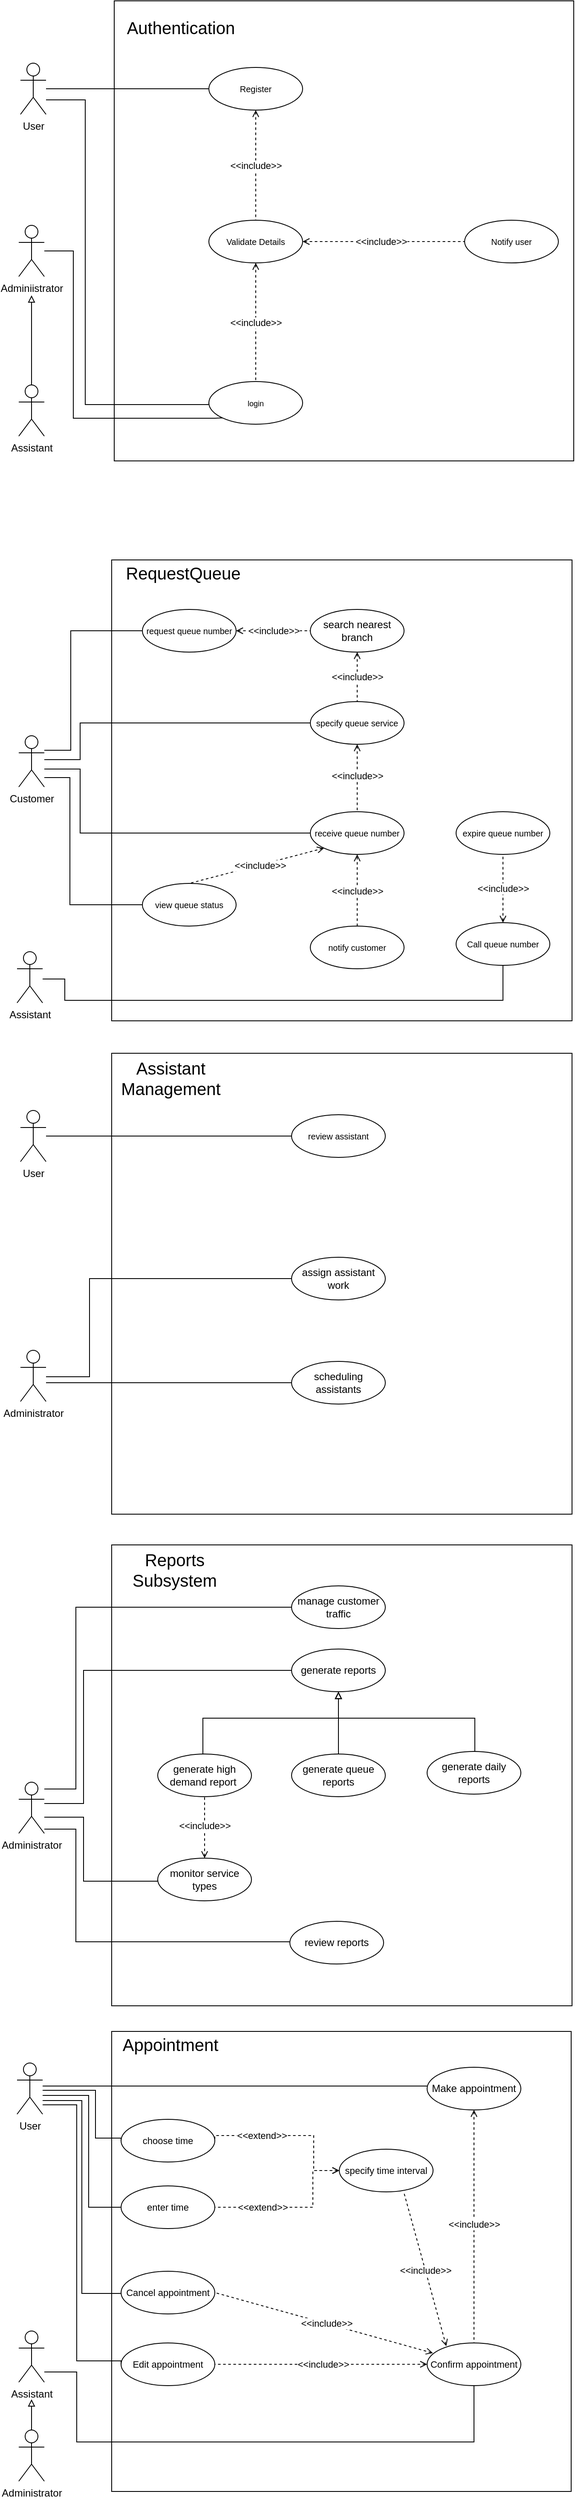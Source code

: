 <mxfile version="21.0.8" type="github">
  <diagram name="Page-1" id="04dcsTC4cPjTp2mski-B">
    <mxGraphModel dx="880" dy="522" grid="0" gridSize="10" guides="1" tooltips="1" connect="1" arrows="1" fold="1" page="1" pageScale="1" pageWidth="827" pageHeight="1169" math="0" shadow="0">
      <root>
        <mxCell id="0" />
        <mxCell id="1" parent="0" />
        <mxCell id="7P2rCcVZ9uP521jr0hwc-1" value="User" style="shape=umlActor;verticalLabelPosition=bottom;verticalAlign=top;html=1;outlineConnect=0;" parent="1" vertex="1">
          <mxGeometry x="24" y="128" width="30" height="60" as="geometry" />
        </mxCell>
        <mxCell id="7P2rCcVZ9uP521jr0hwc-2" value="Adminiistrator" style="shape=umlActor;verticalLabelPosition=bottom;verticalAlign=top;html=1;outlineConnect=0;" parent="1" vertex="1">
          <mxGeometry x="22" y="318" width="30" height="60" as="geometry" />
        </mxCell>
        <mxCell id="7P2rCcVZ9uP521jr0hwc-4" value="" style="whiteSpace=wrap;html=1;aspect=fixed;connectable=1;" parent="1" vertex="1">
          <mxGeometry x="134" y="55" width="539" height="539" as="geometry" />
        </mxCell>
        <mxCell id="7P2rCcVZ9uP521jr0hwc-31" value="&lt;font size=&quot;1&quot;&gt;Register&lt;/font&gt;" style="ellipse;whiteSpace=wrap;html=1;spacing=2;" parent="1" vertex="1">
          <mxGeometry x="245" y="133" width="110" height="50" as="geometry" />
        </mxCell>
        <mxCell id="7P2rCcVZ9uP521jr0hwc-33" style="edgeStyle=orthogonalEdgeStyle;rounded=0;orthogonalLoop=1;jettySize=auto;html=1;endArrow=none;endFill=0;entryX=0;entryY=0.5;entryDx=0;entryDy=0;" parent="1" source="7P2rCcVZ9uP521jr0hwc-1" target="7P2rCcVZ9uP521jr0hwc-31" edge="1">
          <mxGeometry relative="1" as="geometry">
            <Array as="points">
              <mxPoint x="199" y="158" />
              <mxPoint x="199" y="158" />
            </Array>
            <mxPoint x="64" y="153" as="sourcePoint" />
          </mxGeometry>
        </mxCell>
        <mxCell id="7P2rCcVZ9uP521jr0hwc-49" value="&amp;lt;&amp;lt;include&amp;gt;&amp;gt;" style="endArrow=none;endFill=0;html=1;rounded=0;startArrow=open;startFill=0;dashed=1;entryX=0.5;entryY=0;entryDx=0;entryDy=0;exitX=0.5;exitY=1;exitDx=0;exitDy=0;" parent="1" source="7P2rCcVZ9uP521jr0hwc-31" target="mNF3Hu6_8OeLuetjxDzB-6" edge="1">
          <mxGeometry width="160" relative="1" as="geometry">
            <mxPoint x="359" y="342" as="sourcePoint" />
            <mxPoint x="338" y="261" as="targetPoint" />
          </mxGeometry>
        </mxCell>
        <mxCell id="mNF3Hu6_8OeLuetjxDzB-2" value="&lt;font style=&quot;font-size: 20px;&quot;&gt;Authentication&amp;nbsp;&lt;/font&gt;" style="text;html=1;strokeColor=none;fillColor=none;align=center;verticalAlign=middle;whiteSpace=wrap;rounded=0;" vertex="1" parent="1">
          <mxGeometry x="185" y="71" width="60" height="30" as="geometry" />
        </mxCell>
        <mxCell id="mNF3Hu6_8OeLuetjxDzB-5" value="&lt;font style=&quot;font-size: 9px;&quot;&gt;login&lt;/font&gt;" style="ellipse;whiteSpace=wrap;html=1;spacing=2;" vertex="1" parent="1">
          <mxGeometry x="245" y="501" width="110" height="50" as="geometry" />
        </mxCell>
        <mxCell id="mNF3Hu6_8OeLuetjxDzB-6" value="&lt;font size=&quot;1&quot;&gt;Validate Details&lt;/font&gt;" style="ellipse;whiteSpace=wrap;html=1;spacing=2;" vertex="1" parent="1">
          <mxGeometry x="245" y="312" width="110" height="50" as="geometry" />
        </mxCell>
        <mxCell id="mNF3Hu6_8OeLuetjxDzB-8" value="&lt;font size=&quot;1&quot;&gt;Notify user&lt;/font&gt;" style="ellipse;whiteSpace=wrap;html=1;spacing=2;" vertex="1" parent="1">
          <mxGeometry x="545" y="312" width="110" height="50" as="geometry" />
        </mxCell>
        <mxCell id="mNF3Hu6_8OeLuetjxDzB-11" value="&amp;lt;&amp;lt;include&amp;gt;&amp;gt;" style="endArrow=none;endFill=0;html=1;rounded=0;startArrow=open;startFill=0;dashed=1;exitX=1;exitY=0.5;exitDx=0;exitDy=0;" edge="1" parent="1" source="mNF3Hu6_8OeLuetjxDzB-6" target="mNF3Hu6_8OeLuetjxDzB-8">
          <mxGeometry x="-0.034" width="160" relative="1" as="geometry">
            <mxPoint x="502" y="173" as="sourcePoint" />
            <mxPoint x="362" y="410" as="targetPoint" />
            <mxPoint as="offset" />
          </mxGeometry>
        </mxCell>
        <mxCell id="mNF3Hu6_8OeLuetjxDzB-17" style="edgeStyle=orthogonalEdgeStyle;rounded=0;orthogonalLoop=1;jettySize=auto;html=1;endArrow=none;endFill=0;entryX=0;entryY=1;entryDx=0;entryDy=0;" edge="1" parent="1" source="7P2rCcVZ9uP521jr0hwc-2" target="mNF3Hu6_8OeLuetjxDzB-5">
          <mxGeometry relative="1" as="geometry">
            <Array as="points">
              <mxPoint x="86" y="348" />
              <mxPoint x="86" y="544" />
              <mxPoint x="252" y="544" />
            </Array>
            <mxPoint x="70" y="568" as="sourcePoint" />
            <mxPoint x="127" y="590" as="targetPoint" />
          </mxGeometry>
        </mxCell>
        <mxCell id="mNF3Hu6_8OeLuetjxDzB-21" style="edgeStyle=orthogonalEdgeStyle;rounded=0;orthogonalLoop=1;jettySize=auto;html=1;endArrow=none;endFill=0;entryX=0;entryY=0.5;entryDx=0;entryDy=0;" edge="1" parent="1" source="7P2rCcVZ9uP521jr0hwc-1" target="mNF3Hu6_8OeLuetjxDzB-5">
          <mxGeometry relative="1" as="geometry">
            <mxPoint x="63" y="171" as="sourcePoint" />
            <mxPoint x="112" y="481" as="targetPoint" />
            <Array as="points">
              <mxPoint x="100" y="171" />
              <mxPoint x="100" y="528" />
            </Array>
          </mxGeometry>
        </mxCell>
        <mxCell id="mNF3Hu6_8OeLuetjxDzB-23" value="" style="whiteSpace=wrap;html=1;aspect=fixed;connectable=1;" vertex="1" parent="1">
          <mxGeometry x="131" y="710" width="540" height="540" as="geometry" />
        </mxCell>
        <mxCell id="mNF3Hu6_8OeLuetjxDzB-30" style="edgeStyle=orthogonalEdgeStyle;rounded=0;orthogonalLoop=1;jettySize=auto;html=1;endArrow=none;endFill=0;" edge="1" parent="1" target="mNF3Hu6_8OeLuetjxDzB-27">
          <mxGeometry relative="1" as="geometry">
            <mxPoint x="52" y="933" as="sourcePoint" />
            <Array as="points">
              <mxPoint x="83" y="933" />
              <mxPoint x="83" y="793" />
            </Array>
          </mxGeometry>
        </mxCell>
        <mxCell id="mNF3Hu6_8OeLuetjxDzB-24" value="Customer" style="shape=umlActor;verticalLabelPosition=bottom;verticalAlign=top;html=1;outlineConnect=0;" vertex="1" parent="1">
          <mxGeometry x="22" y="916" width="30" height="60" as="geometry" />
        </mxCell>
        <mxCell id="mNF3Hu6_8OeLuetjxDzB-25" value="&amp;lt;&amp;lt;include&amp;gt;&amp;gt;" style="endArrow=none;endFill=0;html=1;rounded=0;startArrow=open;startFill=0;dashed=1;exitX=0.5;exitY=1;exitDx=0;exitDy=0;" edge="1" parent="1" source="mNF3Hu6_8OeLuetjxDzB-6" target="mNF3Hu6_8OeLuetjxDzB-5">
          <mxGeometry width="160" relative="1" as="geometry">
            <mxPoint x="408" y="591" as="sourcePoint" />
            <mxPoint x="346" y="527" as="targetPoint" />
          </mxGeometry>
        </mxCell>
        <mxCell id="mNF3Hu6_8OeLuetjxDzB-27" value="&lt;font size=&quot;1&quot;&gt;request queue number&lt;/font&gt;" style="ellipse;whiteSpace=wrap;html=1;spacing=2;" vertex="1" parent="1">
          <mxGeometry x="167" y="768" width="110" height="50" as="geometry" />
        </mxCell>
        <mxCell id="mNF3Hu6_8OeLuetjxDzB-29" value="&amp;lt;&amp;lt;include&amp;gt;&amp;gt;" style="endArrow=none;endFill=0;html=1;rounded=0;startArrow=open;startFill=0;dashed=1;exitX=1;exitY=0.5;exitDx=0;exitDy=0;" edge="1" parent="1" source="mNF3Hu6_8OeLuetjxDzB-27" target="mNF3Hu6_8OeLuetjxDzB-31">
          <mxGeometry width="160" relative="1" as="geometry">
            <mxPoint x="463" y="886" as="sourcePoint" />
            <mxPoint x="401" y="822" as="targetPoint" />
          </mxGeometry>
        </mxCell>
        <mxCell id="mNF3Hu6_8OeLuetjxDzB-31" value="search nearest branch" style="ellipse;whiteSpace=wrap;html=1;spacing=2;" vertex="1" parent="1">
          <mxGeometry x="364" y="768" width="110" height="50" as="geometry" />
        </mxCell>
        <mxCell id="mNF3Hu6_8OeLuetjxDzB-32" value="&lt;font size=&quot;1&quot;&gt;specify queue service&lt;/font&gt;" style="ellipse;whiteSpace=wrap;html=1;spacing=2;" vertex="1" parent="1">
          <mxGeometry x="364" y="876" width="110" height="50" as="geometry" />
        </mxCell>
        <mxCell id="mNF3Hu6_8OeLuetjxDzB-33" style="edgeStyle=orthogonalEdgeStyle;rounded=0;orthogonalLoop=1;jettySize=auto;html=1;endArrow=none;endFill=0;entryX=0;entryY=0.5;entryDx=0;entryDy=0;" edge="1" parent="1" target="mNF3Hu6_8OeLuetjxDzB-32">
          <mxGeometry relative="1" as="geometry">
            <mxPoint x="52" y="944" as="sourcePoint" />
            <mxPoint x="182" y="815" as="targetPoint" />
            <Array as="points">
              <mxPoint x="94" y="944" />
              <mxPoint x="94" y="901" />
            </Array>
          </mxGeometry>
        </mxCell>
        <mxCell id="mNF3Hu6_8OeLuetjxDzB-34" value="&amp;lt;&amp;lt;include&amp;gt;&amp;gt;" style="endArrow=none;endFill=0;html=1;rounded=0;startArrow=open;startFill=0;dashed=1;exitX=0.5;exitY=1;exitDx=0;exitDy=0;entryX=0.5;entryY=0;entryDx=0;entryDy=0;" edge="1" parent="1" source="mNF3Hu6_8OeLuetjxDzB-31" target="mNF3Hu6_8OeLuetjxDzB-32">
          <mxGeometry width="160" relative="1" as="geometry">
            <mxPoint x="284" y="878" as="sourcePoint" />
            <mxPoint x="474" y="878" as="targetPoint" />
          </mxGeometry>
        </mxCell>
        <mxCell id="mNF3Hu6_8OeLuetjxDzB-36" value="&lt;font style=&quot;font-size: 20px;&quot;&gt;RequestQueue&lt;/font&gt;" style="text;html=1;strokeColor=none;fillColor=none;align=center;verticalAlign=middle;whiteSpace=wrap;rounded=0;" vertex="1" parent="1">
          <mxGeometry x="185" y="710" width="60" height="30" as="geometry" />
        </mxCell>
        <mxCell id="mNF3Hu6_8OeLuetjxDzB-38" value="&lt;font size=&quot;1&quot;&gt;expire queue number&lt;/font&gt;" style="ellipse;whiteSpace=wrap;html=1;spacing=2;" vertex="1" parent="1">
          <mxGeometry x="535" y="1005" width="110" height="50" as="geometry" />
        </mxCell>
        <mxCell id="mNF3Hu6_8OeLuetjxDzB-39" value="&lt;font size=&quot;1&quot;&gt;view queue status&lt;/font&gt;" style="ellipse;whiteSpace=wrap;html=1;spacing=2;" vertex="1" parent="1">
          <mxGeometry x="167" y="1089" width="110" height="50" as="geometry" />
        </mxCell>
        <mxCell id="mNF3Hu6_8OeLuetjxDzB-40" value="&amp;lt;&amp;lt;include&amp;gt;&amp;gt;" style="endArrow=none;endFill=0;html=1;rounded=0;startArrow=open;startFill=0;dashed=1;exitX=0;exitY=1;exitDx=0;exitDy=0;entryX=0.5;entryY=0;entryDx=0;entryDy=0;" edge="1" parent="1" source="mNF3Hu6_8OeLuetjxDzB-45" target="mNF3Hu6_8OeLuetjxDzB-39">
          <mxGeometry x="-0.05" y="1" width="160" relative="1" as="geometry">
            <mxPoint x="273.5" y="870" as="sourcePoint" />
            <mxPoint x="533.5" y="845" as="targetPoint" />
            <mxPoint as="offset" />
            <Array as="points" />
          </mxGeometry>
        </mxCell>
        <mxCell id="mNF3Hu6_8OeLuetjxDzB-42" value="&amp;lt;&amp;lt;include&amp;gt;&amp;gt;" style="endArrow=none;endFill=0;html=1;rounded=0;startArrow=open;startFill=0;dashed=1;exitX=0.5;exitY=0;exitDx=0;exitDy=0;entryX=0.5;entryY=1;entryDx=0;entryDy=0;" edge="1" parent="1" source="mNF3Hu6_8OeLuetjxDzB-97" target="mNF3Hu6_8OeLuetjxDzB-38">
          <mxGeometry width="160" relative="1" as="geometry">
            <mxPoint x="492" y="731" as="sourcePoint" />
            <mxPoint x="492" y="801" as="targetPoint" />
          </mxGeometry>
        </mxCell>
        <mxCell id="mNF3Hu6_8OeLuetjxDzB-45" value="&lt;font size=&quot;1&quot;&gt;receive queue number&lt;/font&gt;" style="ellipse;whiteSpace=wrap;html=1;spacing=2;" vertex="1" parent="1">
          <mxGeometry x="364" y="1005" width="110" height="50" as="geometry" />
        </mxCell>
        <mxCell id="mNF3Hu6_8OeLuetjxDzB-47" value="&amp;lt;&amp;lt;include&amp;gt;&amp;gt;" style="endArrow=none;endFill=0;html=1;rounded=0;startArrow=open;startFill=0;dashed=1;exitX=0.5;exitY=1;exitDx=0;exitDy=0;entryX=0.5;entryY=0;entryDx=0;entryDy=0;spacing=-1;" edge="1" parent="1" source="mNF3Hu6_8OeLuetjxDzB-32" target="mNF3Hu6_8OeLuetjxDzB-45">
          <mxGeometry x="-0.076" width="160" relative="1" as="geometry">
            <mxPoint x="442" y="1026" as="sourcePoint" />
            <mxPoint x="422" y="1110" as="targetPoint" />
            <mxPoint as="offset" />
            <Array as="points" />
          </mxGeometry>
        </mxCell>
        <mxCell id="mNF3Hu6_8OeLuetjxDzB-52" value="Administrator" style="shape=umlActor;verticalLabelPosition=bottom;verticalAlign=top;html=1;outlineConnect=0;" vertex="1" parent="1">
          <mxGeometry x="24" y="1636" width="30" height="60" as="geometry" />
        </mxCell>
        <mxCell id="mNF3Hu6_8OeLuetjxDzB-55" style="edgeStyle=orthogonalEdgeStyle;rounded=0;orthogonalLoop=1;jettySize=auto;html=1;endArrow=none;endFill=0;entryX=0;entryY=0.5;entryDx=0;entryDy=0;" edge="1" parent="1" target="mNF3Hu6_8OeLuetjxDzB-45">
          <mxGeometry relative="1" as="geometry">
            <mxPoint x="52" y="955" as="sourcePoint" />
            <mxPoint x="182" y="1093" as="targetPoint" />
            <Array as="points">
              <mxPoint x="52" y="955" />
              <mxPoint x="94" y="955" />
              <mxPoint x="94" y="1030" />
            </Array>
          </mxGeometry>
        </mxCell>
        <mxCell id="mNF3Hu6_8OeLuetjxDzB-63" value="" style="whiteSpace=wrap;html=1;aspect=fixed;connectable=1;" vertex="1" parent="1">
          <mxGeometry x="131" y="1288" width="540" height="540" as="geometry" />
        </mxCell>
        <mxCell id="mNF3Hu6_8OeLuetjxDzB-50" value="assign assistant work" style="ellipse;whiteSpace=wrap;html=1;spacing=2;" vertex="1" parent="1">
          <mxGeometry x="342" y="1527" width="110" height="50" as="geometry" />
        </mxCell>
        <mxCell id="mNF3Hu6_8OeLuetjxDzB-49" value="&lt;font style=&quot;font-size: 20px;&quot;&gt;Assistant Management&lt;/font&gt;" style="text;html=1;strokeColor=none;fillColor=none;align=center;verticalAlign=middle;whiteSpace=wrap;rounded=0;" vertex="1" parent="1">
          <mxGeometry x="170" y="1302" width="61" height="30" as="geometry" />
        </mxCell>
        <mxCell id="mNF3Hu6_8OeLuetjxDzB-67" value="&lt;font size=&quot;1&quot;&gt;review assistant&lt;/font&gt;" style="ellipse;whiteSpace=wrap;html=1;spacing=2;" vertex="1" parent="1">
          <mxGeometry x="342" y="1360" width="110" height="50" as="geometry" />
        </mxCell>
        <mxCell id="mNF3Hu6_8OeLuetjxDzB-68" value="scheduling assistants" style="ellipse;whiteSpace=wrap;html=1;spacing=2;" vertex="1" parent="1">
          <mxGeometry x="342" y="1649" width="110" height="50" as="geometry" />
        </mxCell>
        <mxCell id="mNF3Hu6_8OeLuetjxDzB-71" style="edgeStyle=orthogonalEdgeStyle;rounded=0;orthogonalLoop=1;jettySize=auto;html=1;endArrow=none;endFill=0;" edge="1" parent="1" source="mNF3Hu6_8OeLuetjxDzB-69" target="mNF3Hu6_8OeLuetjxDzB-67">
          <mxGeometry relative="1" as="geometry" />
        </mxCell>
        <mxCell id="mNF3Hu6_8OeLuetjxDzB-69" value="User" style="shape=umlActor;verticalLabelPosition=bottom;verticalAlign=top;html=1;outlineConnect=0;" vertex="1" parent="1">
          <mxGeometry x="24" y="1355" width="30" height="60" as="geometry" />
        </mxCell>
        <mxCell id="mNF3Hu6_8OeLuetjxDzB-70" style="edgeStyle=orthogonalEdgeStyle;rounded=0;orthogonalLoop=1;jettySize=auto;html=1;entryX=0;entryY=0.5;entryDx=0;entryDy=0;endArrow=none;endFill=0;strokeWidth=1;" edge="1" parent="1" source="mNF3Hu6_8OeLuetjxDzB-52" target="mNF3Hu6_8OeLuetjxDzB-50">
          <mxGeometry relative="1" as="geometry">
            <Array as="points">
              <mxPoint x="105" y="1667" />
              <mxPoint x="105" y="1552" />
            </Array>
          </mxGeometry>
        </mxCell>
        <mxCell id="mNF3Hu6_8OeLuetjxDzB-72" style="edgeStyle=orthogonalEdgeStyle;rounded=0;orthogonalLoop=1;jettySize=auto;html=1;endArrow=none;endFill=0;strokeWidth=1;entryX=0;entryY=0.5;entryDx=0;entryDy=0;" edge="1" parent="1" source="mNF3Hu6_8OeLuetjxDzB-52" target="mNF3Hu6_8OeLuetjxDzB-68">
          <mxGeometry relative="1" as="geometry">
            <mxPoint x="61" y="1683" as="sourcePoint" />
            <mxPoint x="338" y="1769" as="targetPoint" />
            <Array as="points">
              <mxPoint x="342" y="1674" />
            </Array>
          </mxGeometry>
        </mxCell>
        <mxCell id="mNF3Hu6_8OeLuetjxDzB-75" value="" style="whiteSpace=wrap;html=1;aspect=fixed;connectable=1;" vertex="1" parent="1">
          <mxGeometry x="131" y="1864" width="540" height="540" as="geometry" />
        </mxCell>
        <mxCell id="mNF3Hu6_8OeLuetjxDzB-76" value="&lt;font style=&quot;font-size: 20px;&quot;&gt;Reports Subsystem&lt;/font&gt;" style="text;html=1;strokeColor=none;fillColor=none;align=center;verticalAlign=middle;whiteSpace=wrap;rounded=0;" vertex="1" parent="1">
          <mxGeometry x="175" y="1878" width="60" height="30" as="geometry" />
        </mxCell>
        <mxCell id="mNF3Hu6_8OeLuetjxDzB-84" style="edgeStyle=orthogonalEdgeStyle;rounded=0;orthogonalLoop=1;jettySize=auto;html=1;endArrow=none;endFill=0;entryX=0;entryY=0.5;entryDx=0;entryDy=0;" edge="1" parent="1" source="mNF3Hu6_8OeLuetjxDzB-77" target="mNF3Hu6_8OeLuetjxDzB-146">
          <mxGeometry relative="1" as="geometry">
            <Array as="points">
              <mxPoint x="98" y="2167" />
              <mxPoint x="98" y="2011" />
            </Array>
          </mxGeometry>
        </mxCell>
        <mxCell id="mNF3Hu6_8OeLuetjxDzB-149" style="edgeStyle=orthogonalEdgeStyle;rounded=0;orthogonalLoop=1;jettySize=auto;html=1;entryX=0;entryY=0.5;entryDx=0;entryDy=0;endArrow=none;endFill=0;" edge="1" parent="1" source="mNF3Hu6_8OeLuetjxDzB-77" target="mNF3Hu6_8OeLuetjxDzB-86">
          <mxGeometry relative="1" as="geometry">
            <Array as="points">
              <mxPoint x="98" y="2183" />
              <mxPoint x="98" y="2258" />
            </Array>
          </mxGeometry>
        </mxCell>
        <mxCell id="mNF3Hu6_8OeLuetjxDzB-153" value="" style="edgeStyle=orthogonalEdgeStyle;rounded=0;orthogonalLoop=1;jettySize=auto;html=1;entryX=0;entryY=0.5;entryDx=0;entryDy=0;endArrow=none;endFill=0;" edge="1" parent="1" source="mNF3Hu6_8OeLuetjxDzB-77" target="mNF3Hu6_8OeLuetjxDzB-85">
          <mxGeometry relative="1" as="geometry">
            <Array as="points">
              <mxPoint x="89" y="2150" />
              <mxPoint x="89" y="1937" />
            </Array>
          </mxGeometry>
        </mxCell>
        <mxCell id="mNF3Hu6_8OeLuetjxDzB-160" style="edgeStyle=orthogonalEdgeStyle;rounded=0;orthogonalLoop=1;jettySize=auto;html=1;endArrow=none;endFill=0;" edge="1" parent="1" source="mNF3Hu6_8OeLuetjxDzB-77" target="mNF3Hu6_8OeLuetjxDzB-148">
          <mxGeometry relative="1" as="geometry">
            <mxPoint x="551" y="2329" as="targetPoint" />
            <Array as="points">
              <mxPoint x="89" y="2197" />
              <mxPoint x="89" y="2329" />
            </Array>
          </mxGeometry>
        </mxCell>
        <mxCell id="mNF3Hu6_8OeLuetjxDzB-77" value="Administrator" style="shape=umlActor;verticalLabelPosition=bottom;verticalAlign=top;html=1;outlineConnect=0;" vertex="1" parent="1">
          <mxGeometry x="22" y="2142" width="30" height="60" as="geometry" />
        </mxCell>
        <mxCell id="mNF3Hu6_8OeLuetjxDzB-155" style="edgeStyle=orthogonalEdgeStyle;rounded=0;orthogonalLoop=1;jettySize=auto;html=1;endArrow=block;endFill=0;entryX=0.5;entryY=1;entryDx=0;entryDy=0;exitX=0.452;exitY=0.006;exitDx=0;exitDy=0;exitPerimeter=0;" edge="1" parent="1" source="mNF3Hu6_8OeLuetjxDzB-80" target="mNF3Hu6_8OeLuetjxDzB-146">
          <mxGeometry relative="1" as="geometry">
            <mxPoint x="395.333" y="2041.111" as="targetPoint" />
            <Array as="points">
              <mxPoint x="397" y="2109" />
            </Array>
          </mxGeometry>
        </mxCell>
        <mxCell id="mNF3Hu6_8OeLuetjxDzB-80" value="generate queue reports" style="ellipse;whiteSpace=wrap;html=1;spacing=2;" vertex="1" parent="1">
          <mxGeometry x="342" y="2109" width="110" height="50" as="geometry" />
        </mxCell>
        <mxCell id="mNF3Hu6_8OeLuetjxDzB-156" style="edgeStyle=orthogonalEdgeStyle;rounded=0;orthogonalLoop=1;jettySize=auto;html=1;entryX=0.5;entryY=1;entryDx=0;entryDy=0;endArrow=block;endFill=0;" edge="1" parent="1" source="mNF3Hu6_8OeLuetjxDzB-81" target="mNF3Hu6_8OeLuetjxDzB-146">
          <mxGeometry relative="1" as="geometry">
            <Array as="points">
              <mxPoint x="557" y="2067" />
              <mxPoint x="397" y="2067" />
            </Array>
          </mxGeometry>
        </mxCell>
        <mxCell id="mNF3Hu6_8OeLuetjxDzB-81" value="generate daily reports" style="ellipse;whiteSpace=wrap;html=1;spacing=2;" vertex="1" parent="1">
          <mxGeometry x="501" y="2106" width="110" height="50" as="geometry" />
        </mxCell>
        <mxCell id="mNF3Hu6_8OeLuetjxDzB-85" value="manage customer traffic" style="ellipse;whiteSpace=wrap;html=1;spacing=2;" vertex="1" parent="1">
          <mxGeometry x="342" y="1912" width="110" height="50" as="geometry" />
        </mxCell>
        <mxCell id="mNF3Hu6_8OeLuetjxDzB-151" style="edgeStyle=orthogonalEdgeStyle;rounded=0;orthogonalLoop=1;jettySize=auto;html=1;dashed=1;startArrow=open;startFill=0;endArrow=none;endFill=0;" edge="1" parent="1" source="mNF3Hu6_8OeLuetjxDzB-86" target="mNF3Hu6_8OeLuetjxDzB-150">
          <mxGeometry relative="1" as="geometry">
            <Array as="points">
              <mxPoint x="240" y="2178" />
              <mxPoint x="240" y="2178" />
            </Array>
          </mxGeometry>
        </mxCell>
        <mxCell id="mNF3Hu6_8OeLuetjxDzB-152" value="&amp;lt;&amp;lt;include&amp;gt;&amp;gt;" style="edgeLabel;html=1;align=center;verticalAlign=middle;resizable=0;points=[];" vertex="1" connectable="0" parent="mNF3Hu6_8OeLuetjxDzB-151">
          <mxGeometry x="-0.187" relative="1" as="geometry">
            <mxPoint y="-9" as="offset" />
          </mxGeometry>
        </mxCell>
        <mxCell id="mNF3Hu6_8OeLuetjxDzB-86" value="monitor service types" style="ellipse;whiteSpace=wrap;html=1;spacing=2;" vertex="1" parent="1">
          <mxGeometry x="185" y="2231" width="110" height="50" as="geometry" />
        </mxCell>
        <mxCell id="mNF3Hu6_8OeLuetjxDzB-98" style="edgeStyle=orthogonalEdgeStyle;rounded=0;orthogonalLoop=1;jettySize=auto;html=1;entryX=0.5;entryY=1;entryDx=0;entryDy=0;endArrow=none;endFill=0;" edge="1" parent="1" target="mNF3Hu6_8OeLuetjxDzB-97">
          <mxGeometry relative="1" as="geometry">
            <mxPoint x="50" y="1201" as="sourcePoint" />
            <Array as="points">
              <mxPoint x="76" y="1201" />
              <mxPoint x="76" y="1226" />
              <mxPoint x="590" y="1226" />
            </Array>
          </mxGeometry>
        </mxCell>
        <mxCell id="mNF3Hu6_8OeLuetjxDzB-88" value="Assistant" style="shape=umlActor;verticalLabelPosition=bottom;verticalAlign=top;html=1;outlineConnect=0;" vertex="1" parent="1">
          <mxGeometry x="20" y="1169" width="30" height="60" as="geometry" />
        </mxCell>
        <mxCell id="mNF3Hu6_8OeLuetjxDzB-235" style="edgeStyle=orthogonalEdgeStyle;rounded=0;orthogonalLoop=1;jettySize=auto;html=1;endArrow=block;endFill=0;" edge="1" parent="1" source="mNF3Hu6_8OeLuetjxDzB-91">
          <mxGeometry relative="1" as="geometry">
            <mxPoint x="37" y="400" as="targetPoint" />
          </mxGeometry>
        </mxCell>
        <mxCell id="mNF3Hu6_8OeLuetjxDzB-91" value="Assistant" style="shape=umlActor;verticalLabelPosition=bottom;verticalAlign=top;html=1;outlineConnect=0;" vertex="1" parent="1">
          <mxGeometry x="22" y="505" width="30" height="60" as="geometry" />
        </mxCell>
        <mxCell id="mNF3Hu6_8OeLuetjxDzB-97" value="&lt;font size=&quot;1&quot;&gt;Call queue number&lt;/font&gt;" style="ellipse;whiteSpace=wrap;html=1;spacing=2;" vertex="1" parent="1">
          <mxGeometry x="535" y="1135" width="110" height="50" as="geometry" />
        </mxCell>
        <mxCell id="mNF3Hu6_8OeLuetjxDzB-99" value="" style="whiteSpace=wrap;html=1;aspect=fixed;connectable=1;" vertex="1" parent="1">
          <mxGeometry x="131" y="2434" width="539" height="539" as="geometry" />
        </mxCell>
        <mxCell id="mNF3Hu6_8OeLuetjxDzB-104" style="edgeStyle=orthogonalEdgeStyle;rounded=0;orthogonalLoop=1;jettySize=auto;html=1;endArrow=none;endFill=0;" edge="1" parent="1" source="mNF3Hu6_8OeLuetjxDzB-100" target="mNF3Hu6_8OeLuetjxDzB-102">
          <mxGeometry relative="1" as="geometry">
            <mxPoint x="60" y="2498" as="sourcePoint" />
            <Array as="points">
              <mxPoint x="91" y="2498" />
              <mxPoint x="91" y="2498" />
            </Array>
          </mxGeometry>
        </mxCell>
        <mxCell id="mNF3Hu6_8OeLuetjxDzB-100" value="User" style="shape=umlActor;verticalLabelPosition=bottom;verticalAlign=top;html=1;outlineConnect=0;" vertex="1" parent="1">
          <mxGeometry x="20" y="2471" width="30" height="60" as="geometry" />
        </mxCell>
        <mxCell id="mNF3Hu6_8OeLuetjxDzB-102" value="Make appointment" style="ellipse;whiteSpace=wrap;html=1;spacing=2;" vertex="1" parent="1">
          <mxGeometry x="501" y="2476" width="110" height="50" as="geometry" />
        </mxCell>
        <mxCell id="mNF3Hu6_8OeLuetjxDzB-103" value="&lt;font style=&quot;font-size: 20px;&quot;&gt;Appointment&lt;/font&gt;" style="text;html=1;strokeColor=none;fillColor=none;align=center;verticalAlign=middle;whiteSpace=wrap;rounded=0;" vertex="1" parent="1">
          <mxGeometry x="170" y="2434" width="60" height="30" as="geometry" />
        </mxCell>
        <mxCell id="mNF3Hu6_8OeLuetjxDzB-105" value="&lt;font style=&quot;font-size: 11px;&quot;&gt;Confirm appointment&lt;/font&gt;" style="ellipse;whiteSpace=wrap;html=1;spacing=2;fontSize=11;" vertex="1" parent="1">
          <mxGeometry x="501" y="2799" width="110" height="50" as="geometry" />
        </mxCell>
        <mxCell id="mNF3Hu6_8OeLuetjxDzB-121" style="edgeStyle=orthogonalEdgeStyle;rounded=0;orthogonalLoop=1;jettySize=auto;html=1;entryX=1;entryY=0.5;entryDx=0;entryDy=0;startArrow=open;startFill=0;endArrow=none;endFill=0;dashed=1;exitX=0;exitY=0.5;exitDx=0;exitDy=0;" edge="1" parent="1" source="mNF3Hu6_8OeLuetjxDzB-107" target="mNF3Hu6_8OeLuetjxDzB-118">
          <mxGeometry relative="1" as="geometry">
            <Array as="points">
              <mxPoint x="367" y="2597" />
              <mxPoint x="367" y="2640" />
            </Array>
          </mxGeometry>
        </mxCell>
        <mxCell id="mNF3Hu6_8OeLuetjxDzB-138" value="&amp;lt;&amp;lt;extend&amp;gt;&amp;gt;" style="edgeLabel;html=1;align=center;verticalAlign=middle;resizable=0;points=[];" vertex="1" connectable="0" parent="mNF3Hu6_8OeLuetjxDzB-121">
          <mxGeometry x="0.03" relative="1" as="geometry">
            <mxPoint x="-36" as="offset" />
          </mxGeometry>
        </mxCell>
        <mxCell id="mNF3Hu6_8OeLuetjxDzB-122" style="edgeStyle=orthogonalEdgeStyle;rounded=0;orthogonalLoop=1;jettySize=auto;html=1;startArrow=open;startFill=0;endArrow=none;endFill=0;dashed=1;entryX=1;entryY=0.5;entryDx=0;entryDy=0;exitX=0;exitY=0.5;exitDx=0;exitDy=0;" edge="1" parent="1" source="mNF3Hu6_8OeLuetjxDzB-107" target="mNF3Hu6_8OeLuetjxDzB-120">
          <mxGeometry relative="1" as="geometry">
            <mxPoint x="389" y="2612" as="sourcePoint" />
            <Array as="points">
              <mxPoint x="368" y="2597" />
              <mxPoint x="368" y="2556" />
            </Array>
          </mxGeometry>
        </mxCell>
        <mxCell id="mNF3Hu6_8OeLuetjxDzB-137" value="&amp;lt;&amp;lt;extend&amp;gt;&amp;gt;" style="edgeLabel;html=1;align=center;verticalAlign=middle;resizable=0;points=[];" vertex="1" connectable="0" parent="mNF3Hu6_8OeLuetjxDzB-122">
          <mxGeometry x="-0.1" relative="1" as="geometry">
            <mxPoint x="-45" as="offset" />
          </mxGeometry>
        </mxCell>
        <mxCell id="mNF3Hu6_8OeLuetjxDzB-107" value="specify time interval" style="ellipse;whiteSpace=wrap;html=1;spacing=2;fontSize=11;" vertex="1" parent="1">
          <mxGeometry x="398" y="2572" width="110" height="50" as="geometry" />
        </mxCell>
        <mxCell id="mNF3Hu6_8OeLuetjxDzB-110" value="&amp;lt;&amp;lt;include&amp;gt;&amp;gt;" style="endArrow=none;endFill=0;html=1;rounded=0;startArrow=open;startFill=0;dashed=1;exitX=0.5;exitY=1;exitDx=0;exitDy=0;entryX=0.5;entryY=0;entryDx=0;entryDy=0;" edge="1" parent="1" source="mNF3Hu6_8OeLuetjxDzB-102" target="mNF3Hu6_8OeLuetjxDzB-105">
          <mxGeometry x="-0.019" width="160" relative="1" as="geometry">
            <mxPoint x="390" y="2559" as="sourcePoint" />
            <mxPoint x="390" y="2676" as="targetPoint" />
            <mxPoint as="offset" />
            <Array as="points" />
          </mxGeometry>
        </mxCell>
        <mxCell id="mNF3Hu6_8OeLuetjxDzB-116" value="&amp;lt;&amp;lt;include&amp;gt;&amp;gt;" style="endArrow=none;endFill=0;html=1;rounded=0;startArrow=open;startFill=0;dashed=1;entryX=0.687;entryY=1;entryDx=0;entryDy=0;entryPerimeter=0;exitX=0.205;exitY=0.076;exitDx=0;exitDy=0;exitPerimeter=0;" edge="1" parent="1" source="mNF3Hu6_8OeLuetjxDzB-105" target="mNF3Hu6_8OeLuetjxDzB-107">
          <mxGeometry x="-0.019" width="160" relative="1" as="geometry">
            <mxPoint x="398.83" y="2664" as="sourcePoint" />
            <mxPoint x="469" y="2779" as="targetPoint" />
            <mxPoint as="offset" />
            <Array as="points" />
          </mxGeometry>
        </mxCell>
        <mxCell id="mNF3Hu6_8OeLuetjxDzB-118" value="enter time" style="ellipse;whiteSpace=wrap;html=1;spacing=2;fontSize=11;" vertex="1" parent="1">
          <mxGeometry x="142" y="2615" width="110" height="50" as="geometry" />
        </mxCell>
        <mxCell id="mNF3Hu6_8OeLuetjxDzB-120" value="choose time" style="ellipse;whiteSpace=wrap;html=1;spacing=2;fontSize=11;" vertex="1" parent="1">
          <mxGeometry x="142" y="2537" width="110" height="50" as="geometry" />
        </mxCell>
        <mxCell id="mNF3Hu6_8OeLuetjxDzB-124" style="edgeStyle=orthogonalEdgeStyle;rounded=0;orthogonalLoop=1;jettySize=auto;html=1;entryX=0;entryY=0.5;entryDx=0;entryDy=0;endArrow=none;endFill=0;" edge="1" parent="1" source="mNF3Hu6_8OeLuetjxDzB-100" target="mNF3Hu6_8OeLuetjxDzB-118">
          <mxGeometry relative="1" as="geometry">
            <mxPoint x="60" y="2516" as="sourcePoint" />
            <mxPoint x="352" y="2705" as="targetPoint" />
            <Array as="points">
              <mxPoint x="104" y="2509" />
              <mxPoint x="104" y="2640" />
            </Array>
          </mxGeometry>
        </mxCell>
        <mxCell id="mNF3Hu6_8OeLuetjxDzB-139" style="edgeStyle=orthogonalEdgeStyle;rounded=0;orthogonalLoop=1;jettySize=auto;html=1;endArrow=none;endFill=0;entryX=0;entryY=0.5;entryDx=0;entryDy=0;" edge="1" parent="1" source="mNF3Hu6_8OeLuetjxDzB-100" target="mNF3Hu6_8OeLuetjxDzB-120">
          <mxGeometry relative="1" as="geometry">
            <mxPoint x="57" y="2530" as="sourcePoint" />
            <mxPoint x="483" y="2837" as="targetPoint" />
            <Array as="points">
              <mxPoint x="112" y="2503" />
              <mxPoint x="112" y="2559" />
            </Array>
          </mxGeometry>
        </mxCell>
        <mxCell id="mNF3Hu6_8OeLuetjxDzB-140" value="&lt;font size=&quot;1&quot;&gt;notify customer&lt;/font&gt;" style="ellipse;whiteSpace=wrap;html=1;spacing=2;" vertex="1" parent="1">
          <mxGeometry x="364" y="1139" width="110" height="50" as="geometry" />
        </mxCell>
        <mxCell id="mNF3Hu6_8OeLuetjxDzB-144" style="edgeStyle=orthogonalEdgeStyle;rounded=0;orthogonalLoop=1;jettySize=auto;html=1;endArrow=open;endFill=0;dashed=1;exitX=0.5;exitY=0;exitDx=0;exitDy=0;startArrow=none;startFill=0;entryX=0.5;entryY=1;entryDx=0;entryDy=0;" edge="1" parent="1" source="mNF3Hu6_8OeLuetjxDzB-140" target="mNF3Hu6_8OeLuetjxDzB-45">
          <mxGeometry relative="1" as="geometry">
            <mxPoint x="426" y="1176" as="sourcePoint" />
            <mxPoint x="304" y="1176" as="targetPoint" />
            <Array as="points">
              <mxPoint x="419" y="1108" />
              <mxPoint x="419" y="1108" />
            </Array>
          </mxGeometry>
        </mxCell>
        <mxCell id="mNF3Hu6_8OeLuetjxDzB-145" value="&amp;lt;&amp;lt;include&amp;gt;&amp;gt;" style="edgeLabel;html=1;align=center;verticalAlign=middle;resizable=0;points=[];" vertex="1" connectable="0" parent="mNF3Hu6_8OeLuetjxDzB-144">
          <mxGeometry x="0.179" relative="1" as="geometry">
            <mxPoint y="8" as="offset" />
          </mxGeometry>
        </mxCell>
        <mxCell id="mNF3Hu6_8OeLuetjxDzB-146" value="generate reports" style="ellipse;whiteSpace=wrap;html=1;spacing=2;" vertex="1" parent="1">
          <mxGeometry x="342" y="1986" width="110" height="50" as="geometry" />
        </mxCell>
        <mxCell id="mNF3Hu6_8OeLuetjxDzB-148" value="review reports" style="ellipse;whiteSpace=wrap;html=1;spacing=2;" vertex="1" parent="1">
          <mxGeometry x="340" y="2305" width="110" height="50" as="geometry" />
        </mxCell>
        <mxCell id="mNF3Hu6_8OeLuetjxDzB-154" style="edgeStyle=orthogonalEdgeStyle;rounded=0;orthogonalLoop=1;jettySize=auto;html=1;entryX=0.5;entryY=1;entryDx=0;entryDy=0;endArrow=block;endFill=0;" edge="1" parent="1" source="mNF3Hu6_8OeLuetjxDzB-150" target="mNF3Hu6_8OeLuetjxDzB-146">
          <mxGeometry relative="1" as="geometry">
            <Array as="points">
              <mxPoint x="238" y="2067" />
              <mxPoint x="397" y="2067" />
            </Array>
          </mxGeometry>
        </mxCell>
        <mxCell id="mNF3Hu6_8OeLuetjxDzB-150" value="generate high demand report&amp;nbsp;" style="ellipse;whiteSpace=wrap;html=1;spacing=2;" vertex="1" parent="1">
          <mxGeometry x="185" y="2109" width="110" height="50" as="geometry" />
        </mxCell>
        <mxCell id="mNF3Hu6_8OeLuetjxDzB-247" style="edgeStyle=orthogonalEdgeStyle;rounded=0;orthogonalLoop=1;jettySize=auto;html=1;endArrow=none;endFill=0;" edge="1" parent="1" source="mNF3Hu6_8OeLuetjxDzB-236" target="mNF3Hu6_8OeLuetjxDzB-105">
          <mxGeometry relative="1" as="geometry">
            <Array as="points">
              <mxPoint x="90" y="2833" />
              <mxPoint x="90" y="2915" />
              <mxPoint x="556" y="2915" />
            </Array>
          </mxGeometry>
        </mxCell>
        <mxCell id="mNF3Hu6_8OeLuetjxDzB-236" value="Assistant" style="shape=umlActor;verticalLabelPosition=bottom;verticalAlign=top;html=1;outlineConnect=0;" vertex="1" parent="1">
          <mxGeometry x="22" y="2785" width="30" height="60" as="geometry" />
        </mxCell>
        <mxCell id="mNF3Hu6_8OeLuetjxDzB-248" value="" style="edgeStyle=orthogonalEdgeStyle;rounded=0;orthogonalLoop=1;jettySize=auto;html=1;endArrow=block;endFill=0;" edge="1" parent="1" source="mNF3Hu6_8OeLuetjxDzB-237">
          <mxGeometry relative="1" as="geometry">
            <mxPoint x="37" y="2865" as="targetPoint" />
          </mxGeometry>
        </mxCell>
        <mxCell id="mNF3Hu6_8OeLuetjxDzB-237" value="Administrator" style="shape=umlActor;verticalLabelPosition=bottom;verticalAlign=top;html=1;outlineConnect=0;" vertex="1" parent="1">
          <mxGeometry x="22" y="2901" width="30" height="60" as="geometry" />
        </mxCell>
        <mxCell id="mNF3Hu6_8OeLuetjxDzB-239" value="Cancel appointment" style="ellipse;whiteSpace=wrap;html=1;spacing=2;fontSize=11;" vertex="1" parent="1">
          <mxGeometry x="142" y="2715" width="110" height="50" as="geometry" />
        </mxCell>
        <mxCell id="mNF3Hu6_8OeLuetjxDzB-240" style="edgeStyle=orthogonalEdgeStyle;rounded=0;orthogonalLoop=1;jettySize=auto;html=1;endArrow=none;endFill=0;entryX=0;entryY=0.5;entryDx=0;entryDy=0;" edge="1" parent="1" source="mNF3Hu6_8OeLuetjxDzB-100" target="mNF3Hu6_8OeLuetjxDzB-239">
          <mxGeometry relative="1" as="geometry">
            <mxPoint x="53" y="2517" as="sourcePoint" />
            <mxPoint x="179" y="2609" as="targetPoint" />
            <Array as="points">
              <mxPoint x="96" y="2515" />
              <mxPoint x="96" y="2741" />
              <mxPoint x="142" y="2741" />
            </Array>
          </mxGeometry>
        </mxCell>
        <mxCell id="mNF3Hu6_8OeLuetjxDzB-245" style="edgeStyle=orthogonalEdgeStyle;rounded=0;orthogonalLoop=1;jettySize=auto;html=1;endArrow=none;endFill=0;exitX=0;exitY=0.5;exitDx=0;exitDy=0;" edge="1" parent="1" source="mNF3Hu6_8OeLuetjxDzB-241" target="mNF3Hu6_8OeLuetjxDzB-100">
          <mxGeometry relative="1" as="geometry">
            <Array as="points">
              <mxPoint x="142" y="2820" />
              <mxPoint x="90" y="2820" />
              <mxPoint x="90" y="2520" />
            </Array>
          </mxGeometry>
        </mxCell>
        <mxCell id="mNF3Hu6_8OeLuetjxDzB-241" value="Edit appointment" style="ellipse;whiteSpace=wrap;html=1;spacing=2;fontSize=11;" vertex="1" parent="1">
          <mxGeometry x="142" y="2799" width="110" height="50" as="geometry" />
        </mxCell>
        <mxCell id="mNF3Hu6_8OeLuetjxDzB-243" value="&amp;lt;&amp;lt;include&amp;gt;&amp;gt;" style="endArrow=none;endFill=0;html=1;rounded=0;startArrow=open;startFill=0;dashed=1;exitX=0;exitY=0.5;exitDx=0;exitDy=0;entryX=1;entryY=0.5;entryDx=0;entryDy=0;" edge="1" parent="1" source="mNF3Hu6_8OeLuetjxDzB-105" target="mNF3Hu6_8OeLuetjxDzB-241">
          <mxGeometry x="-0.019" width="160" relative="1" as="geometry">
            <mxPoint x="310.17" y="2631" as="sourcePoint" />
            <mxPoint x="310" y="2690" as="targetPoint" />
            <mxPoint as="offset" />
            <Array as="points" />
          </mxGeometry>
        </mxCell>
        <mxCell id="mNF3Hu6_8OeLuetjxDzB-244" value="&amp;lt;&amp;lt;include&amp;gt;&amp;gt;" style="endArrow=none;endFill=0;html=1;rounded=0;startArrow=open;startFill=0;dashed=1;entryX=1;entryY=0.5;entryDx=0;entryDy=0;exitX=0.062;exitY=0.237;exitDx=0;exitDy=0;exitPerimeter=0;" edge="1" parent="1" source="mNF3Hu6_8OeLuetjxDzB-105" target="mNF3Hu6_8OeLuetjxDzB-239">
          <mxGeometry x="-0.019" width="160" relative="1" as="geometry">
            <mxPoint x="440" y="2647" as="sourcePoint" />
            <mxPoint x="292" y="2610" as="targetPoint" />
            <mxPoint as="offset" />
            <Array as="points" />
          </mxGeometry>
        </mxCell>
        <mxCell id="mNF3Hu6_8OeLuetjxDzB-249" style="edgeStyle=orthogonalEdgeStyle;rounded=0;orthogonalLoop=1;jettySize=auto;html=1;endArrow=none;endFill=0;entryX=0;entryY=0.5;entryDx=0;entryDy=0;" edge="1" parent="1" source="mNF3Hu6_8OeLuetjxDzB-24" target="mNF3Hu6_8OeLuetjxDzB-39">
          <mxGeometry relative="1" as="geometry">
            <mxPoint x="62" y="976" as="sourcePoint" />
            <mxPoint x="374" y="1040" as="targetPoint" />
            <Array as="points">
              <mxPoint x="82" y="965" />
              <mxPoint x="82" y="1114" />
            </Array>
          </mxGeometry>
        </mxCell>
      </root>
    </mxGraphModel>
  </diagram>
</mxfile>
